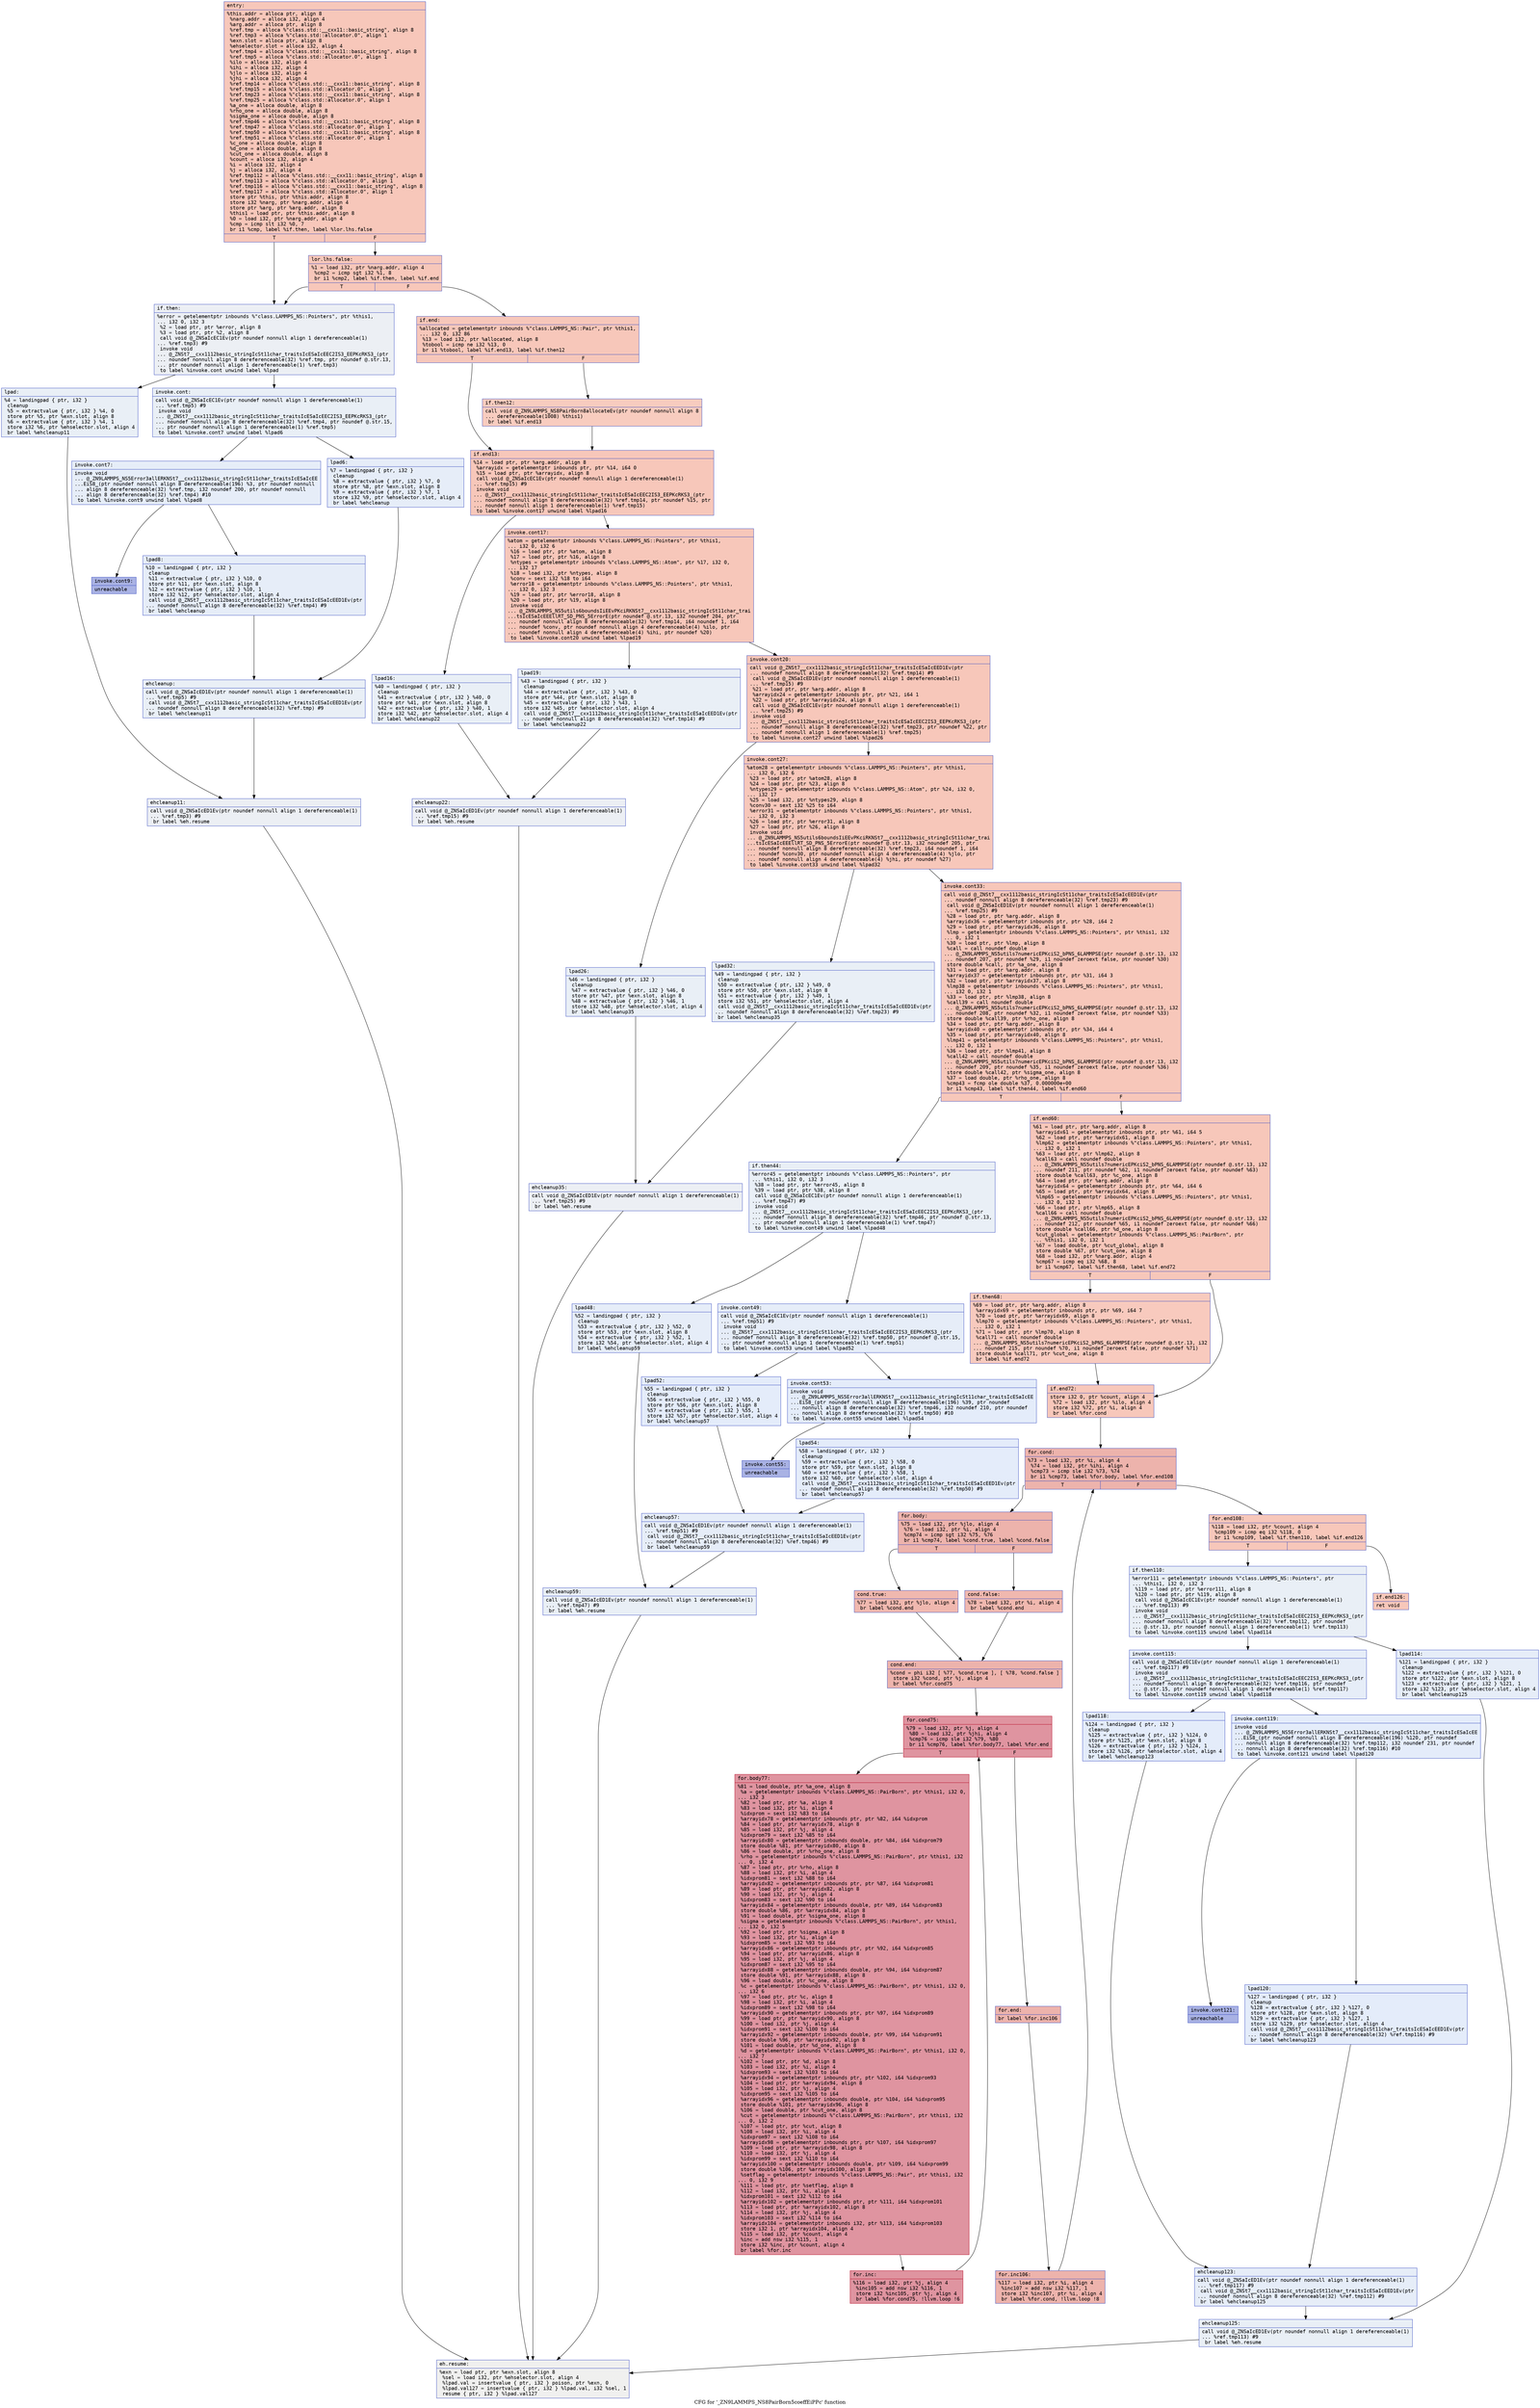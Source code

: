 digraph "CFG for '_ZN9LAMMPS_NS8PairBorn5coeffEiPPc' function" {
	label="CFG for '_ZN9LAMMPS_NS8PairBorn5coeffEiPPc' function";

	Node0x55bd04184df0 [shape=record,color="#3d50c3ff", style=filled, fillcolor="#ec7f6370" fontname="Courier",label="{entry:\l|  %this.addr = alloca ptr, align 8\l  %narg.addr = alloca i32, align 4\l  %arg.addr = alloca ptr, align 8\l  %ref.tmp = alloca %\"class.std::__cxx11::basic_string\", align 8\l  %ref.tmp3 = alloca %\"class.std::allocator.0\", align 1\l  %exn.slot = alloca ptr, align 8\l  %ehselector.slot = alloca i32, align 4\l  %ref.tmp4 = alloca %\"class.std::__cxx11::basic_string\", align 8\l  %ref.tmp5 = alloca %\"class.std::allocator.0\", align 1\l  %ilo = alloca i32, align 4\l  %ihi = alloca i32, align 4\l  %jlo = alloca i32, align 4\l  %jhi = alloca i32, align 4\l  %ref.tmp14 = alloca %\"class.std::__cxx11::basic_string\", align 8\l  %ref.tmp15 = alloca %\"class.std::allocator.0\", align 1\l  %ref.tmp23 = alloca %\"class.std::__cxx11::basic_string\", align 8\l  %ref.tmp25 = alloca %\"class.std::allocator.0\", align 1\l  %a_one = alloca double, align 8\l  %rho_one = alloca double, align 8\l  %sigma_one = alloca double, align 8\l  %ref.tmp46 = alloca %\"class.std::__cxx11::basic_string\", align 8\l  %ref.tmp47 = alloca %\"class.std::allocator.0\", align 1\l  %ref.tmp50 = alloca %\"class.std::__cxx11::basic_string\", align 8\l  %ref.tmp51 = alloca %\"class.std::allocator.0\", align 1\l  %c_one = alloca double, align 8\l  %d_one = alloca double, align 8\l  %cut_one = alloca double, align 8\l  %count = alloca i32, align 4\l  %i = alloca i32, align 4\l  %j = alloca i32, align 4\l  %ref.tmp112 = alloca %\"class.std::__cxx11::basic_string\", align 8\l  %ref.tmp113 = alloca %\"class.std::allocator.0\", align 1\l  %ref.tmp116 = alloca %\"class.std::__cxx11::basic_string\", align 8\l  %ref.tmp117 = alloca %\"class.std::allocator.0\", align 1\l  store ptr %this, ptr %this.addr, align 8\l  store i32 %narg, ptr %narg.addr, align 4\l  store ptr %arg, ptr %arg.addr, align 8\l  %this1 = load ptr, ptr %this.addr, align 8\l  %0 = load i32, ptr %narg.addr, align 4\l  %cmp = icmp slt i32 %0, 7\l  br i1 %cmp, label %if.then, label %lor.lhs.false\l|{<s0>T|<s1>F}}"];
	Node0x55bd04184df0:s0 -> Node0x55bd041869a0[tooltip="entry -> if.then\nProbability 0.00%" ];
	Node0x55bd04184df0:s1 -> Node0x55bd04186a10[tooltip="entry -> lor.lhs.false\nProbability 100.00%" ];
	Node0x55bd04186a10 [shape=record,color="#3d50c3ff", style=filled, fillcolor="#ec7f6370" fontname="Courier",label="{lor.lhs.false:\l|  %1 = load i32, ptr %narg.addr, align 4\l  %cmp2 = icmp sgt i32 %1, 8\l  br i1 %cmp2, label %if.then, label %if.end\l|{<s0>T|<s1>F}}"];
	Node0x55bd04186a10:s0 -> Node0x55bd041869a0[tooltip="lor.lhs.false -> if.then\nProbability 0.00%" ];
	Node0x55bd04186a10:s1 -> Node0x55bd04186c70[tooltip="lor.lhs.false -> if.end\nProbability 100.00%" ];
	Node0x55bd041869a0 [shape=record,color="#3d50c3ff", style=filled, fillcolor="#d4dbe670" fontname="Courier",label="{if.then:\l|  %error = getelementptr inbounds %\"class.LAMMPS_NS::Pointers\", ptr %this1,\l... i32 0, i32 3\l  %2 = load ptr, ptr %error, align 8\l  %3 = load ptr, ptr %2, align 8\l  call void @_ZNSaIcEC1Ev(ptr noundef nonnull align 1 dereferenceable(1)\l... %ref.tmp3) #9\l  invoke void\l... @_ZNSt7__cxx1112basic_stringIcSt11char_traitsIcESaIcEEC2IS3_EEPKcRKS3_(ptr\l... noundef nonnull align 8 dereferenceable(32) %ref.tmp, ptr noundef @.str.13,\l... ptr noundef nonnull align 1 dereferenceable(1) %ref.tmp3)\l          to label %invoke.cont unwind label %lpad\l}"];
	Node0x55bd041869a0 -> Node0x55bd041870f0[tooltip="if.then -> invoke.cont\nProbability 50.00%" ];
	Node0x55bd041869a0 -> Node0x55bd04187170[tooltip="if.then -> lpad\nProbability 50.00%" ];
	Node0x55bd041870f0 [shape=record,color="#3d50c3ff", style=filled, fillcolor="#cedaeb70" fontname="Courier",label="{invoke.cont:\l|  call void @_ZNSaIcEC1Ev(ptr noundef nonnull align 1 dereferenceable(1)\l... %ref.tmp5) #9\l  invoke void\l... @_ZNSt7__cxx1112basic_stringIcSt11char_traitsIcESaIcEEC2IS3_EEPKcRKS3_(ptr\l... noundef nonnull align 8 dereferenceable(32) %ref.tmp4, ptr noundef @.str.15,\l... ptr noundef nonnull align 1 dereferenceable(1) %ref.tmp5)\l          to label %invoke.cont7 unwind label %lpad6\l}"];
	Node0x55bd041870f0 -> Node0x55bd04187490[tooltip="invoke.cont -> invoke.cont7\nProbability 50.00%" ];
	Node0x55bd041870f0 -> Node0x55bd041874e0[tooltip="invoke.cont -> lpad6\nProbability 50.00%" ];
	Node0x55bd04187490 [shape=record,color="#3d50c3ff", style=filled, fillcolor="#c7d7f070" fontname="Courier",label="{invoke.cont7:\l|  invoke void\l... @_ZN9LAMMPS_NS5Error3allERKNSt7__cxx1112basic_stringIcSt11char_traitsIcESaIcEE\l...EiS8_(ptr noundef nonnull align 8 dereferenceable(196) %3, ptr noundef nonnull\l... align 8 dereferenceable(32) %ref.tmp, i32 noundef 200, ptr noundef nonnull\l... align 8 dereferenceable(32) %ref.tmp4) #10\l          to label %invoke.cont9 unwind label %lpad8\l}"];
	Node0x55bd04187490 -> Node0x55bd04187440[tooltip="invoke.cont7 -> invoke.cont9\nProbability 0.00%" ];
	Node0x55bd04187490 -> Node0x55bd04187dc0[tooltip="invoke.cont7 -> lpad8\nProbability 100.00%" ];
	Node0x55bd04187440 [shape=record,color="#3d50c3ff", style=filled, fillcolor="#3d50c370" fontname="Courier",label="{invoke.cont9:\l|  unreachable\l}"];
	Node0x55bd04187170 [shape=record,color="#3d50c3ff", style=filled, fillcolor="#cedaeb70" fontname="Courier",label="{lpad:\l|  %4 = landingpad \{ ptr, i32 \}\l          cleanup\l  %5 = extractvalue \{ ptr, i32 \} %4, 0\l  store ptr %5, ptr %exn.slot, align 8\l  %6 = extractvalue \{ ptr, i32 \} %4, 1\l  store i32 %6, ptr %ehselector.slot, align 4\l  br label %ehcleanup11\l}"];
	Node0x55bd04187170 -> Node0x55bd04188380[tooltip="lpad -> ehcleanup11\nProbability 100.00%" ];
	Node0x55bd041874e0 [shape=record,color="#3d50c3ff", style=filled, fillcolor="#c7d7f070" fontname="Courier",label="{lpad6:\l|  %7 = landingpad \{ ptr, i32 \}\l          cleanup\l  %8 = extractvalue \{ ptr, i32 \} %7, 0\l  store ptr %8, ptr %exn.slot, align 8\l  %9 = extractvalue \{ ptr, i32 \} %7, 1\l  store i32 %9, ptr %ehselector.slot, align 4\l  br label %ehcleanup\l}"];
	Node0x55bd041874e0 -> Node0x55bd041886d0[tooltip="lpad6 -> ehcleanup\nProbability 100.00%" ];
	Node0x55bd04187dc0 [shape=record,color="#3d50c3ff", style=filled, fillcolor="#c7d7f070" fontname="Courier",label="{lpad8:\l|  %10 = landingpad \{ ptr, i32 \}\l          cleanup\l  %11 = extractvalue \{ ptr, i32 \} %10, 0\l  store ptr %11, ptr %exn.slot, align 8\l  %12 = extractvalue \{ ptr, i32 \} %10, 1\l  store i32 %12, ptr %ehselector.slot, align 4\l  call void @_ZNSt7__cxx1112basic_stringIcSt11char_traitsIcESaIcEED1Ev(ptr\l... noundef nonnull align 8 dereferenceable(32) %ref.tmp4) #9\l  br label %ehcleanup\l}"];
	Node0x55bd04187dc0 -> Node0x55bd041886d0[tooltip="lpad8 -> ehcleanup\nProbability 100.00%" ];
	Node0x55bd041886d0 [shape=record,color="#3d50c3ff", style=filled, fillcolor="#cedaeb70" fontname="Courier",label="{ehcleanup:\l|  call void @_ZNSaIcED1Ev(ptr noundef nonnull align 1 dereferenceable(1)\l... %ref.tmp5) #9\l  call void @_ZNSt7__cxx1112basic_stringIcSt11char_traitsIcESaIcEED1Ev(ptr\l... noundef nonnull align 8 dereferenceable(32) %ref.tmp) #9\l  br label %ehcleanup11\l}"];
	Node0x55bd041886d0 -> Node0x55bd04188380[tooltip="ehcleanup -> ehcleanup11\nProbability 100.00%" ];
	Node0x55bd04188380 [shape=record,color="#3d50c3ff", style=filled, fillcolor="#d4dbe670" fontname="Courier",label="{ehcleanup11:\l|  call void @_ZNSaIcED1Ev(ptr noundef nonnull align 1 dereferenceable(1)\l... %ref.tmp3) #9\l  br label %eh.resume\l}"];
	Node0x55bd04188380 -> Node0x55bd04188f80[tooltip="ehcleanup11 -> eh.resume\nProbability 100.00%" ];
	Node0x55bd04186c70 [shape=record,color="#3d50c3ff", style=filled, fillcolor="#ec7f6370" fontname="Courier",label="{if.end:\l|  %allocated = getelementptr inbounds %\"class.LAMMPS_NS::Pair\", ptr %this1,\l... i32 0, i32 86\l  %13 = load i32, ptr %allocated, align 8\l  %tobool = icmp ne i32 %13, 0\l  br i1 %tobool, label %if.end13, label %if.then12\l|{<s0>T|<s1>F}}"];
	Node0x55bd04186c70:s0 -> Node0x55bd04189240[tooltip="if.end -> if.end13\nProbability 62.50%" ];
	Node0x55bd04186c70:s1 -> Node0x55bd041892c0[tooltip="if.end -> if.then12\nProbability 37.50%" ];
	Node0x55bd041892c0 [shape=record,color="#3d50c3ff", style=filled, fillcolor="#f08b6e70" fontname="Courier",label="{if.then12:\l|  call void @_ZN9LAMMPS_NS8PairBorn8allocateEv(ptr noundef nonnull align 8\l... dereferenceable(1008) %this1)\l  br label %if.end13\l}"];
	Node0x55bd041892c0 -> Node0x55bd04189240[tooltip="if.then12 -> if.end13\nProbability 100.00%" ];
	Node0x55bd04189240 [shape=record,color="#3d50c3ff", style=filled, fillcolor="#ec7f6370" fontname="Courier",label="{if.end13:\l|  %14 = load ptr, ptr %arg.addr, align 8\l  %arrayidx = getelementptr inbounds ptr, ptr %14, i64 0\l  %15 = load ptr, ptr %arrayidx, align 8\l  call void @_ZNSaIcEC1Ev(ptr noundef nonnull align 1 dereferenceable(1)\l... %ref.tmp15) #9\l  invoke void\l... @_ZNSt7__cxx1112basic_stringIcSt11char_traitsIcESaIcEEC2IS3_EEPKcRKS3_(ptr\l... noundef nonnull align 8 dereferenceable(32) %ref.tmp14, ptr noundef %15, ptr\l... noundef nonnull align 1 dereferenceable(1) %ref.tmp15)\l          to label %invoke.cont17 unwind label %lpad16\l}"];
	Node0x55bd04189240 -> Node0x55bd041898d0[tooltip="if.end13 -> invoke.cont17\nProbability 100.00%" ];
	Node0x55bd04189240 -> Node0x55bd04189920[tooltip="if.end13 -> lpad16\nProbability 0.00%" ];
	Node0x55bd041898d0 [shape=record,color="#3d50c3ff", style=filled, fillcolor="#ec7f6370" fontname="Courier",label="{invoke.cont17:\l|  %atom = getelementptr inbounds %\"class.LAMMPS_NS::Pointers\", ptr %this1,\l... i32 0, i32 6\l  %16 = load ptr, ptr %atom, align 8\l  %17 = load ptr, ptr %16, align 8\l  %ntypes = getelementptr inbounds %\"class.LAMMPS_NS::Atom\", ptr %17, i32 0,\l... i32 17\l  %18 = load i32, ptr %ntypes, align 8\l  %conv = sext i32 %18 to i64\l  %error18 = getelementptr inbounds %\"class.LAMMPS_NS::Pointers\", ptr %this1,\l... i32 0, i32 3\l  %19 = load ptr, ptr %error18, align 8\l  %20 = load ptr, ptr %19, align 8\l  invoke void\l... @_ZN9LAMMPS_NS5utils6boundsIiEEvPKciRKNSt7__cxx1112basic_stringIcSt11char_trai\l...tsIcESaIcEEEllRT_SD_PNS_5ErrorE(ptr noundef @.str.13, i32 noundef 204, ptr\l... noundef nonnull align 8 dereferenceable(32) %ref.tmp14, i64 noundef 1, i64\l... noundef %conv, ptr noundef nonnull align 4 dereferenceable(4) %ilo, ptr\l... noundef nonnull align 4 dereferenceable(4) %ihi, ptr noundef %20)\l          to label %invoke.cont20 unwind label %lpad19\l}"];
	Node0x55bd041898d0 -> Node0x55bd04189880[tooltip="invoke.cont17 -> invoke.cont20\nProbability 100.00%" ];
	Node0x55bd041898d0 -> Node0x55bd0418a170[tooltip="invoke.cont17 -> lpad19\nProbability 0.00%" ];
	Node0x55bd04189880 [shape=record,color="#3d50c3ff", style=filled, fillcolor="#ec7f6370" fontname="Courier",label="{invoke.cont20:\l|  call void @_ZNSt7__cxx1112basic_stringIcSt11char_traitsIcESaIcEED1Ev(ptr\l... noundef nonnull align 8 dereferenceable(32) %ref.tmp14) #9\l  call void @_ZNSaIcED1Ev(ptr noundef nonnull align 1 dereferenceable(1)\l... %ref.tmp15) #9\l  %21 = load ptr, ptr %arg.addr, align 8\l  %arrayidx24 = getelementptr inbounds ptr, ptr %21, i64 1\l  %22 = load ptr, ptr %arrayidx24, align 8\l  call void @_ZNSaIcEC1Ev(ptr noundef nonnull align 1 dereferenceable(1)\l... %ref.tmp25) #9\l  invoke void\l... @_ZNSt7__cxx1112basic_stringIcSt11char_traitsIcESaIcEEC2IS3_EEPKcRKS3_(ptr\l... noundef nonnull align 8 dereferenceable(32) %ref.tmp23, ptr noundef %22, ptr\l... noundef nonnull align 1 dereferenceable(1) %ref.tmp25)\l          to label %invoke.cont27 unwind label %lpad26\l}"];
	Node0x55bd04189880 -> Node0x55bd0418ab30[tooltip="invoke.cont20 -> invoke.cont27\nProbability 100.00%" ];
	Node0x55bd04189880 -> Node0x55bd0418abb0[tooltip="invoke.cont20 -> lpad26\nProbability 0.00%" ];
	Node0x55bd0418ab30 [shape=record,color="#3d50c3ff", style=filled, fillcolor="#ec7f6370" fontname="Courier",label="{invoke.cont27:\l|  %atom28 = getelementptr inbounds %\"class.LAMMPS_NS::Pointers\", ptr %this1,\l... i32 0, i32 6\l  %23 = load ptr, ptr %atom28, align 8\l  %24 = load ptr, ptr %23, align 8\l  %ntypes29 = getelementptr inbounds %\"class.LAMMPS_NS::Atom\", ptr %24, i32 0,\l... i32 17\l  %25 = load i32, ptr %ntypes29, align 8\l  %conv30 = sext i32 %25 to i64\l  %error31 = getelementptr inbounds %\"class.LAMMPS_NS::Pointers\", ptr %this1,\l... i32 0, i32 3\l  %26 = load ptr, ptr %error31, align 8\l  %27 = load ptr, ptr %26, align 8\l  invoke void\l... @_ZN9LAMMPS_NS5utils6boundsIiEEvPKciRKNSt7__cxx1112basic_stringIcSt11char_trai\l...tsIcESaIcEEEllRT_SD_PNS_5ErrorE(ptr noundef @.str.13, i32 noundef 205, ptr\l... noundef nonnull align 8 dereferenceable(32) %ref.tmp23, i64 noundef 1, i64\l... noundef %conv30, ptr noundef nonnull align 4 dereferenceable(4) %jlo, ptr\l... noundef nonnull align 4 dereferenceable(4) %jhi, ptr noundef %27)\l          to label %invoke.cont33 unwind label %lpad32\l}"];
	Node0x55bd0418ab30 -> Node0x55bd0418aae0[tooltip="invoke.cont27 -> invoke.cont33\nProbability 100.00%" ];
	Node0x55bd0418ab30 -> Node0x55bd0418b470[tooltip="invoke.cont27 -> lpad32\nProbability 0.00%" ];
	Node0x55bd0418aae0 [shape=record,color="#3d50c3ff", style=filled, fillcolor="#ec7f6370" fontname="Courier",label="{invoke.cont33:\l|  call void @_ZNSt7__cxx1112basic_stringIcSt11char_traitsIcESaIcEED1Ev(ptr\l... noundef nonnull align 8 dereferenceable(32) %ref.tmp23) #9\l  call void @_ZNSaIcED1Ev(ptr noundef nonnull align 1 dereferenceable(1)\l... %ref.tmp25) #9\l  %28 = load ptr, ptr %arg.addr, align 8\l  %arrayidx36 = getelementptr inbounds ptr, ptr %28, i64 2\l  %29 = load ptr, ptr %arrayidx36, align 8\l  %lmp = getelementptr inbounds %\"class.LAMMPS_NS::Pointers\", ptr %this1, i32\l... 0, i32 1\l  %30 = load ptr, ptr %lmp, align 8\l  %call = call noundef double\l... @_ZN9LAMMPS_NS5utils7numericEPKciS2_bPNS_6LAMMPSE(ptr noundef @.str.13, i32\l... noundef 207, ptr noundef %29, i1 noundef zeroext false, ptr noundef %30)\l  store double %call, ptr %a_one, align 8\l  %31 = load ptr, ptr %arg.addr, align 8\l  %arrayidx37 = getelementptr inbounds ptr, ptr %31, i64 3\l  %32 = load ptr, ptr %arrayidx37, align 8\l  %lmp38 = getelementptr inbounds %\"class.LAMMPS_NS::Pointers\", ptr %this1,\l... i32 0, i32 1\l  %33 = load ptr, ptr %lmp38, align 8\l  %call39 = call noundef double\l... @_ZN9LAMMPS_NS5utils7numericEPKciS2_bPNS_6LAMMPSE(ptr noundef @.str.13, i32\l... noundef 208, ptr noundef %32, i1 noundef zeroext false, ptr noundef %33)\l  store double %call39, ptr %rho_one, align 8\l  %34 = load ptr, ptr %arg.addr, align 8\l  %arrayidx40 = getelementptr inbounds ptr, ptr %34, i64 4\l  %35 = load ptr, ptr %arrayidx40, align 8\l  %lmp41 = getelementptr inbounds %\"class.LAMMPS_NS::Pointers\", ptr %this1,\l... i32 0, i32 1\l  %36 = load ptr, ptr %lmp41, align 8\l  %call42 = call noundef double\l... @_ZN9LAMMPS_NS5utils7numericEPKciS2_bPNS_6LAMMPSE(ptr noundef @.str.13, i32\l... noundef 209, ptr noundef %35, i1 noundef zeroext false, ptr noundef %36)\l  store double %call42, ptr %sigma_one, align 8\l  %37 = load double, ptr %rho_one, align 8\l  %cmp43 = fcmp ole double %37, 0.000000e+00\l  br i1 %cmp43, label %if.then44, label %if.end60\l|{<s0>T|<s1>F}}"];
	Node0x55bd0418aae0:s0 -> Node0x55bd0418cae0[tooltip="invoke.cont33 -> if.then44\nProbability 0.00%" ];
	Node0x55bd0418aae0:s1 -> Node0x55bd0418cb30[tooltip="invoke.cont33 -> if.end60\nProbability 100.00%" ];
	Node0x55bd0418cae0 [shape=record,color="#3d50c3ff", style=filled, fillcolor="#cedaeb70" fontname="Courier",label="{if.then44:\l|  %error45 = getelementptr inbounds %\"class.LAMMPS_NS::Pointers\", ptr\l... %this1, i32 0, i32 3\l  %38 = load ptr, ptr %error45, align 8\l  %39 = load ptr, ptr %38, align 8\l  call void @_ZNSaIcEC1Ev(ptr noundef nonnull align 1 dereferenceable(1)\l... %ref.tmp47) #9\l  invoke void\l... @_ZNSt7__cxx1112basic_stringIcSt11char_traitsIcESaIcEEC2IS3_EEPKcRKS3_(ptr\l... noundef nonnull align 8 dereferenceable(32) %ref.tmp46, ptr noundef @.str.13,\l... ptr noundef nonnull align 1 dereferenceable(1) %ref.tmp47)\l          to label %invoke.cont49 unwind label %lpad48\l}"];
	Node0x55bd0418cae0 -> Node0x55bd0418d020[tooltip="if.then44 -> invoke.cont49\nProbability 50.00%" ];
	Node0x55bd0418cae0 -> Node0x55bd0418d0a0[tooltip="if.then44 -> lpad48\nProbability 50.00%" ];
	Node0x55bd0418d020 [shape=record,color="#3d50c3ff", style=filled, fillcolor="#c7d7f070" fontname="Courier",label="{invoke.cont49:\l|  call void @_ZNSaIcEC1Ev(ptr noundef nonnull align 1 dereferenceable(1)\l... %ref.tmp51) #9\l  invoke void\l... @_ZNSt7__cxx1112basic_stringIcSt11char_traitsIcESaIcEEC2IS3_EEPKcRKS3_(ptr\l... noundef nonnull align 8 dereferenceable(32) %ref.tmp50, ptr noundef @.str.15,\l... ptr noundef nonnull align 1 dereferenceable(1) %ref.tmp51)\l          to label %invoke.cont53 unwind label %lpad52\l}"];
	Node0x55bd0418d020 -> Node0x55bd0418d420[tooltip="invoke.cont49 -> invoke.cont53\nProbability 50.00%" ];
	Node0x55bd0418d020 -> Node0x55bd0418d470[tooltip="invoke.cont49 -> lpad52\nProbability 50.00%" ];
	Node0x55bd0418d420 [shape=record,color="#3d50c3ff", style=filled, fillcolor="#c1d4f470" fontname="Courier",label="{invoke.cont53:\l|  invoke void\l... @_ZN9LAMMPS_NS5Error3allERKNSt7__cxx1112basic_stringIcSt11char_traitsIcESaIcEE\l...EiS8_(ptr noundef nonnull align 8 dereferenceable(196) %39, ptr noundef\l... nonnull align 8 dereferenceable(32) %ref.tmp46, i32 noundef 210, ptr noundef\l... nonnull align 8 dereferenceable(32) %ref.tmp50) #10\l          to label %invoke.cont55 unwind label %lpad54\l}"];
	Node0x55bd0418d420 -> Node0x55bd0418d3d0[tooltip="invoke.cont53 -> invoke.cont55\nProbability 0.00%" ];
	Node0x55bd0418d420 -> Node0x55bd0418d790[tooltip="invoke.cont53 -> lpad54\nProbability 100.00%" ];
	Node0x55bd0418d3d0 [shape=record,color="#3d50c3ff", style=filled, fillcolor="#3d50c370" fontname="Courier",label="{invoke.cont55:\l|  unreachable\l}"];
	Node0x55bd04189920 [shape=record,color="#3d50c3ff", style=filled, fillcolor="#cedaeb70" fontname="Courier",label="{lpad16:\l|  %40 = landingpad \{ ptr, i32 \}\l          cleanup\l  %41 = extractvalue \{ ptr, i32 \} %40, 0\l  store ptr %41, ptr %exn.slot, align 8\l  %42 = extractvalue \{ ptr, i32 \} %40, 1\l  store i32 %42, ptr %ehselector.slot, align 4\l  br label %ehcleanup22\l}"];
	Node0x55bd04189920 -> Node0x55bd0418dd50[tooltip="lpad16 -> ehcleanup22\nProbability 100.00%" ];
	Node0x55bd0418a170 [shape=record,color="#3d50c3ff", style=filled, fillcolor="#cedaeb70" fontname="Courier",label="{lpad19:\l|  %43 = landingpad \{ ptr, i32 \}\l          cleanup\l  %44 = extractvalue \{ ptr, i32 \} %43, 0\l  store ptr %44, ptr %exn.slot, align 8\l  %45 = extractvalue \{ ptr, i32 \} %43, 1\l  store i32 %45, ptr %ehselector.slot, align 4\l  call void @_ZNSt7__cxx1112basic_stringIcSt11char_traitsIcESaIcEED1Ev(ptr\l... noundef nonnull align 8 dereferenceable(32) %ref.tmp14) #9\l  br label %ehcleanup22\l}"];
	Node0x55bd0418a170 -> Node0x55bd0418dd50[tooltip="lpad19 -> ehcleanup22\nProbability 100.00%" ];
	Node0x55bd0418dd50 [shape=record,color="#3d50c3ff", style=filled, fillcolor="#d4dbe670" fontname="Courier",label="{ehcleanup22:\l|  call void @_ZNSaIcED1Ev(ptr noundef nonnull align 1 dereferenceable(1)\l... %ref.tmp15) #9\l  br label %eh.resume\l}"];
	Node0x55bd0418dd50 -> Node0x55bd04188f80[tooltip="ehcleanup22 -> eh.resume\nProbability 100.00%" ];
	Node0x55bd0418abb0 [shape=record,color="#3d50c3ff", style=filled, fillcolor="#cedaeb70" fontname="Courier",label="{lpad26:\l|  %46 = landingpad \{ ptr, i32 \}\l          cleanup\l  %47 = extractvalue \{ ptr, i32 \} %46, 0\l  store ptr %47, ptr %exn.slot, align 8\l  %48 = extractvalue \{ ptr, i32 \} %46, 1\l  store i32 %48, ptr %ehselector.slot, align 4\l  br label %ehcleanup35\l}"];
	Node0x55bd0418abb0 -> Node0x55bd0418ee30[tooltip="lpad26 -> ehcleanup35\nProbability 100.00%" ];
	Node0x55bd0418b470 [shape=record,color="#3d50c3ff", style=filled, fillcolor="#cedaeb70" fontname="Courier",label="{lpad32:\l|  %49 = landingpad \{ ptr, i32 \}\l          cleanup\l  %50 = extractvalue \{ ptr, i32 \} %49, 0\l  store ptr %50, ptr %exn.slot, align 8\l  %51 = extractvalue \{ ptr, i32 \} %49, 1\l  store i32 %51, ptr %ehselector.slot, align 4\l  call void @_ZNSt7__cxx1112basic_stringIcSt11char_traitsIcESaIcEED1Ev(ptr\l... noundef nonnull align 8 dereferenceable(32) %ref.tmp23) #9\l  br label %ehcleanup35\l}"];
	Node0x55bd0418b470 -> Node0x55bd0418ee30[tooltip="lpad32 -> ehcleanup35\nProbability 100.00%" ];
	Node0x55bd0418ee30 [shape=record,color="#3d50c3ff", style=filled, fillcolor="#d4dbe670" fontname="Courier",label="{ehcleanup35:\l|  call void @_ZNSaIcED1Ev(ptr noundef nonnull align 1 dereferenceable(1)\l... %ref.tmp25) #9\l  br label %eh.resume\l}"];
	Node0x55bd0418ee30 -> Node0x55bd04188f80[tooltip="ehcleanup35 -> eh.resume\nProbability 100.00%" ];
	Node0x55bd0418d0a0 [shape=record,color="#3d50c3ff", style=filled, fillcolor="#c7d7f070" fontname="Courier",label="{lpad48:\l|  %52 = landingpad \{ ptr, i32 \}\l          cleanup\l  %53 = extractvalue \{ ptr, i32 \} %52, 0\l  store ptr %53, ptr %exn.slot, align 8\l  %54 = extractvalue \{ ptr, i32 \} %52, 1\l  store i32 %54, ptr %ehselector.slot, align 4\l  br label %ehcleanup59\l}"];
	Node0x55bd0418d0a0 -> Node0x55bd04187b00[tooltip="lpad48 -> ehcleanup59\nProbability 100.00%" ];
	Node0x55bd0418d470 [shape=record,color="#3d50c3ff", style=filled, fillcolor="#c1d4f470" fontname="Courier",label="{lpad52:\l|  %55 = landingpad \{ ptr, i32 \}\l          cleanup\l  %56 = extractvalue \{ ptr, i32 \} %55, 0\l  store ptr %56, ptr %exn.slot, align 8\l  %57 = extractvalue \{ ptr, i32 \} %55, 1\l  store i32 %57, ptr %ehselector.slot, align 4\l  br label %ehcleanup57\l}"];
	Node0x55bd0418d470 -> Node0x55bd04190090[tooltip="lpad52 -> ehcleanup57\nProbability 100.00%" ];
	Node0x55bd0418d790 [shape=record,color="#3d50c3ff", style=filled, fillcolor="#c1d4f470" fontname="Courier",label="{lpad54:\l|  %58 = landingpad \{ ptr, i32 \}\l          cleanup\l  %59 = extractvalue \{ ptr, i32 \} %58, 0\l  store ptr %59, ptr %exn.slot, align 8\l  %60 = extractvalue \{ ptr, i32 \} %58, 1\l  store i32 %60, ptr %ehselector.slot, align 4\l  call void @_ZNSt7__cxx1112basic_stringIcSt11char_traitsIcESaIcEED1Ev(ptr\l... noundef nonnull align 8 dereferenceable(32) %ref.tmp50) #9\l  br label %ehcleanup57\l}"];
	Node0x55bd0418d790 -> Node0x55bd04190090[tooltip="lpad54 -> ehcleanup57\nProbability 100.00%" ];
	Node0x55bd04190090 [shape=record,color="#3d50c3ff", style=filled, fillcolor="#c7d7f070" fontname="Courier",label="{ehcleanup57:\l|  call void @_ZNSaIcED1Ev(ptr noundef nonnull align 1 dereferenceable(1)\l... %ref.tmp51) #9\l  call void @_ZNSt7__cxx1112basic_stringIcSt11char_traitsIcESaIcEED1Ev(ptr\l... noundef nonnull align 8 dereferenceable(32) %ref.tmp46) #9\l  br label %ehcleanup59\l}"];
	Node0x55bd04190090 -> Node0x55bd04187b00[tooltip="ehcleanup57 -> ehcleanup59\nProbability 100.00%" ];
	Node0x55bd04187b00 [shape=record,color="#3d50c3ff", style=filled, fillcolor="#cedaeb70" fontname="Courier",label="{ehcleanup59:\l|  call void @_ZNSaIcED1Ev(ptr noundef nonnull align 1 dereferenceable(1)\l... %ref.tmp47) #9\l  br label %eh.resume\l}"];
	Node0x55bd04187b00 -> Node0x55bd04188f80[tooltip="ehcleanup59 -> eh.resume\nProbability 100.00%" ];
	Node0x55bd0418cb30 [shape=record,color="#3d50c3ff", style=filled, fillcolor="#ec7f6370" fontname="Courier",label="{if.end60:\l|  %61 = load ptr, ptr %arg.addr, align 8\l  %arrayidx61 = getelementptr inbounds ptr, ptr %61, i64 5\l  %62 = load ptr, ptr %arrayidx61, align 8\l  %lmp62 = getelementptr inbounds %\"class.LAMMPS_NS::Pointers\", ptr %this1,\l... i32 0, i32 1\l  %63 = load ptr, ptr %lmp62, align 8\l  %call63 = call noundef double\l... @_ZN9LAMMPS_NS5utils7numericEPKciS2_bPNS_6LAMMPSE(ptr noundef @.str.13, i32\l... noundef 211, ptr noundef %62, i1 noundef zeroext false, ptr noundef %63)\l  store double %call63, ptr %c_one, align 8\l  %64 = load ptr, ptr %arg.addr, align 8\l  %arrayidx64 = getelementptr inbounds ptr, ptr %64, i64 6\l  %65 = load ptr, ptr %arrayidx64, align 8\l  %lmp65 = getelementptr inbounds %\"class.LAMMPS_NS::Pointers\", ptr %this1,\l... i32 0, i32 1\l  %66 = load ptr, ptr %lmp65, align 8\l  %call66 = call noundef double\l... @_ZN9LAMMPS_NS5utils7numericEPKciS2_bPNS_6LAMMPSE(ptr noundef @.str.13, i32\l... noundef 212, ptr noundef %65, i1 noundef zeroext false, ptr noundef %66)\l  store double %call66, ptr %d_one, align 8\l  %cut_global = getelementptr inbounds %\"class.LAMMPS_NS::PairBorn\", ptr\l... %this1, i32 0, i32 1\l  %67 = load double, ptr %cut_global, align 8\l  store double %67, ptr %cut_one, align 8\l  %68 = load i32, ptr %narg.addr, align 4\l  %cmp67 = icmp eq i32 %68, 8\l  br i1 %cmp67, label %if.then68, label %if.end72\l|{<s0>T|<s1>F}}"];
	Node0x55bd0418cb30:s0 -> Node0x55bd04191820[tooltip="if.end60 -> if.then68\nProbability 50.00%" ];
	Node0x55bd0418cb30:s1 -> Node0x55bd041918a0[tooltip="if.end60 -> if.end72\nProbability 50.00%" ];
	Node0x55bd04191820 [shape=record,color="#3d50c3ff", style=filled, fillcolor="#ef886b70" fontname="Courier",label="{if.then68:\l|  %69 = load ptr, ptr %arg.addr, align 8\l  %arrayidx69 = getelementptr inbounds ptr, ptr %69, i64 7\l  %70 = load ptr, ptr %arrayidx69, align 8\l  %lmp70 = getelementptr inbounds %\"class.LAMMPS_NS::Pointers\", ptr %this1,\l... i32 0, i32 1\l  %71 = load ptr, ptr %lmp70, align 8\l  %call71 = call noundef double\l... @_ZN9LAMMPS_NS5utils7numericEPKciS2_bPNS_6LAMMPSE(ptr noundef @.str.13, i32\l... noundef 215, ptr noundef %70, i1 noundef zeroext false, ptr noundef %71)\l  store double %call71, ptr %cut_one, align 8\l  br label %if.end72\l}"];
	Node0x55bd04191820 -> Node0x55bd041918a0[tooltip="if.then68 -> if.end72\nProbability 100.00%" ];
	Node0x55bd041918a0 [shape=record,color="#3d50c3ff", style=filled, fillcolor="#ec7f6370" fontname="Courier",label="{if.end72:\l|  store i32 0, ptr %count, align 4\l  %72 = load i32, ptr %ilo, align 4\l  store i32 %72, ptr %i, align 4\l  br label %for.cond\l}"];
	Node0x55bd041918a0 -> Node0x55bd04141a50[tooltip="if.end72 -> for.cond\nProbability 100.00%" ];
	Node0x55bd04141a50 [shape=record,color="#3d50c3ff", style=filled, fillcolor="#d6524470" fontname="Courier",label="{for.cond:\l|  %73 = load i32, ptr %i, align 4\l  %74 = load i32, ptr %ihi, align 4\l  %cmp73 = icmp sle i32 %73, %74\l  br i1 %cmp73, label %for.body, label %for.end108\l|{<s0>T|<s1>F}}"];
	Node0x55bd04141a50:s0 -> Node0x55bd04141b10[tooltip="for.cond -> for.body\nProbability 96.88%" ];
	Node0x55bd04141a50:s1 -> Node0x55bd04169550[tooltip="for.cond -> for.end108\nProbability 3.12%" ];
	Node0x55bd04141b10 [shape=record,color="#3d50c3ff", style=filled, fillcolor="#d6524470" fontname="Courier",label="{for.body:\l|  %75 = load i32, ptr %jlo, align 4\l  %76 = load i32, ptr %i, align 4\l  %cmp74 = icmp sgt i32 %75, %76\l  br i1 %cmp74, label %cond.true, label %cond.false\l|{<s0>T|<s1>F}}"];
	Node0x55bd04141b10:s0 -> Node0x55bd04169810[tooltip="for.body -> cond.true\nProbability 50.00%" ];
	Node0x55bd04141b10:s1 -> Node0x55bd04169890[tooltip="for.body -> cond.false\nProbability 50.00%" ];
	Node0x55bd04169810 [shape=record,color="#3d50c3ff", style=filled, fillcolor="#dc5d4a70" fontname="Courier",label="{cond.true:\l|  %77 = load i32, ptr %jlo, align 4\l  br label %cond.end\l}"];
	Node0x55bd04169810 -> Node0x55bd04169a40[tooltip="cond.true -> cond.end\nProbability 100.00%" ];
	Node0x55bd04169890 [shape=record,color="#3d50c3ff", style=filled, fillcolor="#dc5d4a70" fontname="Courier",label="{cond.false:\l|  %78 = load i32, ptr %i, align 4\l  br label %cond.end\l}"];
	Node0x55bd04169890 -> Node0x55bd04169a40[tooltip="cond.false -> cond.end\nProbability 100.00%" ];
	Node0x55bd04169a40 [shape=record,color="#3d50c3ff", style=filled, fillcolor="#d6524470" fontname="Courier",label="{cond.end:\l|  %cond = phi i32 [ %77, %cond.true ], [ %78, %cond.false ]\l  store i32 %cond, ptr %j, align 4\l  br label %for.cond75\l}"];
	Node0x55bd04169a40 -> Node0x55bd04169ce0[tooltip="cond.end -> for.cond75\nProbability 100.00%" ];
	Node0x55bd04169ce0 [shape=record,color="#b70d28ff", style=filled, fillcolor="#b70d2870" fontname="Courier",label="{for.cond75:\l|  %79 = load i32, ptr %j, align 4\l  %80 = load i32, ptr %jhi, align 4\l  %cmp76 = icmp sle i32 %79, %80\l  br i1 %cmp76, label %for.body77, label %for.end\l|{<s0>T|<s1>F}}"];
	Node0x55bd04169ce0:s0 -> Node0x55bd04169f80[tooltip="for.cond75 -> for.body77\nProbability 96.88%" ];
	Node0x55bd04169ce0:s1 -> Node0x55bd0416a000[tooltip="for.cond75 -> for.end\nProbability 3.12%" ];
	Node0x55bd04169f80 [shape=record,color="#b70d28ff", style=filled, fillcolor="#b70d2870" fontname="Courier",label="{for.body77:\l|  %81 = load double, ptr %a_one, align 8\l  %a = getelementptr inbounds %\"class.LAMMPS_NS::PairBorn\", ptr %this1, i32 0,\l... i32 3\l  %82 = load ptr, ptr %a, align 8\l  %83 = load i32, ptr %i, align 4\l  %idxprom = sext i32 %83 to i64\l  %arrayidx78 = getelementptr inbounds ptr, ptr %82, i64 %idxprom\l  %84 = load ptr, ptr %arrayidx78, align 8\l  %85 = load i32, ptr %j, align 4\l  %idxprom79 = sext i32 %85 to i64\l  %arrayidx80 = getelementptr inbounds double, ptr %84, i64 %idxprom79\l  store double %81, ptr %arrayidx80, align 8\l  %86 = load double, ptr %rho_one, align 8\l  %rho = getelementptr inbounds %\"class.LAMMPS_NS::PairBorn\", ptr %this1, i32\l... 0, i32 4\l  %87 = load ptr, ptr %rho, align 8\l  %88 = load i32, ptr %i, align 4\l  %idxprom81 = sext i32 %88 to i64\l  %arrayidx82 = getelementptr inbounds ptr, ptr %87, i64 %idxprom81\l  %89 = load ptr, ptr %arrayidx82, align 8\l  %90 = load i32, ptr %j, align 4\l  %idxprom83 = sext i32 %90 to i64\l  %arrayidx84 = getelementptr inbounds double, ptr %89, i64 %idxprom83\l  store double %86, ptr %arrayidx84, align 8\l  %91 = load double, ptr %sigma_one, align 8\l  %sigma = getelementptr inbounds %\"class.LAMMPS_NS::PairBorn\", ptr %this1,\l... i32 0, i32 5\l  %92 = load ptr, ptr %sigma, align 8\l  %93 = load i32, ptr %i, align 4\l  %idxprom85 = sext i32 %93 to i64\l  %arrayidx86 = getelementptr inbounds ptr, ptr %92, i64 %idxprom85\l  %94 = load ptr, ptr %arrayidx86, align 8\l  %95 = load i32, ptr %j, align 4\l  %idxprom87 = sext i32 %95 to i64\l  %arrayidx88 = getelementptr inbounds double, ptr %94, i64 %idxprom87\l  store double %91, ptr %arrayidx88, align 8\l  %96 = load double, ptr %c_one, align 8\l  %c = getelementptr inbounds %\"class.LAMMPS_NS::PairBorn\", ptr %this1, i32 0,\l... i32 6\l  %97 = load ptr, ptr %c, align 8\l  %98 = load i32, ptr %i, align 4\l  %idxprom89 = sext i32 %98 to i64\l  %arrayidx90 = getelementptr inbounds ptr, ptr %97, i64 %idxprom89\l  %99 = load ptr, ptr %arrayidx90, align 8\l  %100 = load i32, ptr %j, align 4\l  %idxprom91 = sext i32 %100 to i64\l  %arrayidx92 = getelementptr inbounds double, ptr %99, i64 %idxprom91\l  store double %96, ptr %arrayidx92, align 8\l  %101 = load double, ptr %d_one, align 8\l  %d = getelementptr inbounds %\"class.LAMMPS_NS::PairBorn\", ptr %this1, i32 0,\l... i32 7\l  %102 = load ptr, ptr %d, align 8\l  %103 = load i32, ptr %i, align 4\l  %idxprom93 = sext i32 %103 to i64\l  %arrayidx94 = getelementptr inbounds ptr, ptr %102, i64 %idxprom93\l  %104 = load ptr, ptr %arrayidx94, align 8\l  %105 = load i32, ptr %j, align 4\l  %idxprom95 = sext i32 %105 to i64\l  %arrayidx96 = getelementptr inbounds double, ptr %104, i64 %idxprom95\l  store double %101, ptr %arrayidx96, align 8\l  %106 = load double, ptr %cut_one, align 8\l  %cut = getelementptr inbounds %\"class.LAMMPS_NS::PairBorn\", ptr %this1, i32\l... 0, i32 2\l  %107 = load ptr, ptr %cut, align 8\l  %108 = load i32, ptr %i, align 4\l  %idxprom97 = sext i32 %108 to i64\l  %arrayidx98 = getelementptr inbounds ptr, ptr %107, i64 %idxprom97\l  %109 = load ptr, ptr %arrayidx98, align 8\l  %110 = load i32, ptr %j, align 4\l  %idxprom99 = sext i32 %110 to i64\l  %arrayidx100 = getelementptr inbounds double, ptr %109, i64 %idxprom99\l  store double %106, ptr %arrayidx100, align 8\l  %setflag = getelementptr inbounds %\"class.LAMMPS_NS::Pair\", ptr %this1, i32\l... 0, i32 9\l  %111 = load ptr, ptr %setflag, align 8\l  %112 = load i32, ptr %i, align 4\l  %idxprom101 = sext i32 %112 to i64\l  %arrayidx102 = getelementptr inbounds ptr, ptr %111, i64 %idxprom101\l  %113 = load ptr, ptr %arrayidx102, align 8\l  %114 = load i32, ptr %j, align 4\l  %idxprom103 = sext i32 %114 to i64\l  %arrayidx104 = getelementptr inbounds i32, ptr %113, i64 %idxprom103\l  store i32 1, ptr %arrayidx104, align 4\l  %115 = load i32, ptr %count, align 4\l  %inc = add nsw i32 %115, 1\l  store i32 %inc, ptr %count, align 4\l  br label %for.inc\l}"];
	Node0x55bd04169f80 -> Node0x55bd0419b0a0[tooltip="for.body77 -> for.inc\nProbability 100.00%" ];
	Node0x55bd0419b0a0 [shape=record,color="#b70d28ff", style=filled, fillcolor="#b70d2870" fontname="Courier",label="{for.inc:\l|  %116 = load i32, ptr %j, align 4\l  %inc105 = add nsw i32 %116, 1\l  store i32 %inc105, ptr %j, align 4\l  br label %for.cond75, !llvm.loop !6\l}"];
	Node0x55bd0419b0a0 -> Node0x55bd04169ce0[tooltip="for.inc -> for.cond75\nProbability 100.00%" ];
	Node0x55bd0416a000 [shape=record,color="#3d50c3ff", style=filled, fillcolor="#d6524470" fontname="Courier",label="{for.end:\l|  br label %for.inc106\l}"];
	Node0x55bd0416a000 -> Node0x55bd0419b490[tooltip="for.end -> for.inc106\nProbability 100.00%" ];
	Node0x55bd0419b490 [shape=record,color="#3d50c3ff", style=filled, fillcolor="#d6524470" fontname="Courier",label="{for.inc106:\l|  %117 = load i32, ptr %i, align 4\l  %inc107 = add nsw i32 %117, 1\l  store i32 %inc107, ptr %i, align 4\l  br label %for.cond, !llvm.loop !8\l}"];
	Node0x55bd0419b490 -> Node0x55bd04141a50[tooltip="for.inc106 -> for.cond\nProbability 100.00%" ];
	Node0x55bd04169550 [shape=record,color="#3d50c3ff", style=filled, fillcolor="#ec7f6370" fontname="Courier",label="{for.end108:\l|  %118 = load i32, ptr %count, align 4\l  %cmp109 = icmp eq i32 %118, 0\l  br i1 %cmp109, label %if.then110, label %if.end126\l|{<s0>T|<s1>F}}"];
	Node0x55bd04169550:s0 -> Node0x55bd0419ba40[tooltip="for.end108 -> if.then110\nProbability 0.00%" ];
	Node0x55bd04169550:s1 -> Node0x55bd0419bac0[tooltip="for.end108 -> if.end126\nProbability 100.00%" ];
	Node0x55bd0419ba40 [shape=record,color="#3d50c3ff", style=filled, fillcolor="#cedaeb70" fontname="Courier",label="{if.then110:\l|  %error111 = getelementptr inbounds %\"class.LAMMPS_NS::Pointers\", ptr\l... %this1, i32 0, i32 3\l  %119 = load ptr, ptr %error111, align 8\l  %120 = load ptr, ptr %119, align 8\l  call void @_ZNSaIcEC1Ev(ptr noundef nonnull align 1 dereferenceable(1)\l... %ref.tmp113) #9\l  invoke void\l... @_ZNSt7__cxx1112basic_stringIcSt11char_traitsIcESaIcEEC2IS3_EEPKcRKS3_(ptr\l... noundef nonnull align 8 dereferenceable(32) %ref.tmp112, ptr noundef\l... @.str.13, ptr noundef nonnull align 1 dereferenceable(1) %ref.tmp113)\l          to label %invoke.cont115 unwind label %lpad114\l}"];
	Node0x55bd0419ba40 -> Node0x55bd0419bf60[tooltip="if.then110 -> invoke.cont115\nProbability 50.00%" ];
	Node0x55bd0419ba40 -> Node0x55bd0419bfe0[tooltip="if.then110 -> lpad114\nProbability 50.00%" ];
	Node0x55bd0419bf60 [shape=record,color="#3d50c3ff", style=filled, fillcolor="#c7d7f070" fontname="Courier",label="{invoke.cont115:\l|  call void @_ZNSaIcEC1Ev(ptr noundef nonnull align 1 dereferenceable(1)\l... %ref.tmp117) #9\l  invoke void\l... @_ZNSt7__cxx1112basic_stringIcSt11char_traitsIcESaIcEEC2IS3_EEPKcRKS3_(ptr\l... noundef nonnull align 8 dereferenceable(32) %ref.tmp116, ptr noundef\l... @.str.15, ptr noundef nonnull align 1 dereferenceable(1) %ref.tmp117)\l          to label %invoke.cont119 unwind label %lpad118\l}"];
	Node0x55bd0419bf60 -> Node0x55bd0419c300[tooltip="invoke.cont115 -> invoke.cont119\nProbability 50.00%" ];
	Node0x55bd0419bf60 -> Node0x55bd0419c350[tooltip="invoke.cont115 -> lpad118\nProbability 50.00%" ];
	Node0x55bd0419c300 [shape=record,color="#3d50c3ff", style=filled, fillcolor="#c1d4f470" fontname="Courier",label="{invoke.cont119:\l|  invoke void\l... @_ZN9LAMMPS_NS5Error3allERKNSt7__cxx1112basic_stringIcSt11char_traitsIcESaIcEE\l...EiS8_(ptr noundef nonnull align 8 dereferenceable(196) %120, ptr noundef\l... nonnull align 8 dereferenceable(32) %ref.tmp112, i32 noundef 231, ptr noundef\l... nonnull align 8 dereferenceable(32) %ref.tmp116) #10\l          to label %invoke.cont121 unwind label %lpad120\l}"];
	Node0x55bd0419c300 -> Node0x55bd0419c2b0[tooltip="invoke.cont119 -> invoke.cont121\nProbability 0.00%" ];
	Node0x55bd0419c300 -> Node0x55bd0419c670[tooltip="invoke.cont119 -> lpad120\nProbability 100.00%" ];
	Node0x55bd0419c2b0 [shape=record,color="#3d50c3ff", style=filled, fillcolor="#3d50c370" fontname="Courier",label="{invoke.cont121:\l|  unreachable\l}"];
	Node0x55bd0419bfe0 [shape=record,color="#3d50c3ff", style=filled, fillcolor="#c7d7f070" fontname="Courier",label="{lpad114:\l|  %121 = landingpad \{ ptr, i32 \}\l          cleanup\l  %122 = extractvalue \{ ptr, i32 \} %121, 0\l  store ptr %122, ptr %exn.slot, align 8\l  %123 = extractvalue \{ ptr, i32 \} %121, 1\l  store i32 %123, ptr %ehselector.slot, align 4\l  br label %ehcleanup125\l}"];
	Node0x55bd0419bfe0 -> Node0x55bd0419cc30[tooltip="lpad114 -> ehcleanup125\nProbability 100.00%" ];
	Node0x55bd0419c350 [shape=record,color="#3d50c3ff", style=filled, fillcolor="#c1d4f470" fontname="Courier",label="{lpad118:\l|  %124 = landingpad \{ ptr, i32 \}\l          cleanup\l  %125 = extractvalue \{ ptr, i32 \} %124, 0\l  store ptr %125, ptr %exn.slot, align 8\l  %126 = extractvalue \{ ptr, i32 \} %124, 1\l  store i32 %126, ptr %ehselector.slot, align 4\l  br label %ehcleanup123\l}"];
	Node0x55bd0419c350 -> Node0x55bd0419cf80[tooltip="lpad118 -> ehcleanup123\nProbability 100.00%" ];
	Node0x55bd0419c670 [shape=record,color="#3d50c3ff", style=filled, fillcolor="#c1d4f470" fontname="Courier",label="{lpad120:\l|  %127 = landingpad \{ ptr, i32 \}\l          cleanup\l  %128 = extractvalue \{ ptr, i32 \} %127, 0\l  store ptr %128, ptr %exn.slot, align 8\l  %129 = extractvalue \{ ptr, i32 \} %127, 1\l  store i32 %129, ptr %ehselector.slot, align 4\l  call void @_ZNSt7__cxx1112basic_stringIcSt11char_traitsIcESaIcEED1Ev(ptr\l... noundef nonnull align 8 dereferenceable(32) %ref.tmp116) #9\l  br label %ehcleanup123\l}"];
	Node0x55bd0419c670 -> Node0x55bd0419cf80[tooltip="lpad120 -> ehcleanup123\nProbability 100.00%" ];
	Node0x55bd0419cf80 [shape=record,color="#3d50c3ff", style=filled, fillcolor="#c7d7f070" fontname="Courier",label="{ehcleanup123:\l|  call void @_ZNSaIcED1Ev(ptr noundef nonnull align 1 dereferenceable(1)\l... %ref.tmp117) #9\l  call void @_ZNSt7__cxx1112basic_stringIcSt11char_traitsIcESaIcEED1Ev(ptr\l... noundef nonnull align 8 dereferenceable(32) %ref.tmp112) #9\l  br label %ehcleanup125\l}"];
	Node0x55bd0419cf80 -> Node0x55bd0419cc30[tooltip="ehcleanup123 -> ehcleanup125\nProbability 100.00%" ];
	Node0x55bd0419cc30 [shape=record,color="#3d50c3ff", style=filled, fillcolor="#cedaeb70" fontname="Courier",label="{ehcleanup125:\l|  call void @_ZNSaIcED1Ev(ptr noundef nonnull align 1 dereferenceable(1)\l... %ref.tmp113) #9\l  br label %eh.resume\l}"];
	Node0x55bd0419cc30 -> Node0x55bd04188f80[tooltip="ehcleanup125 -> eh.resume\nProbability 100.00%" ];
	Node0x55bd0419bac0 [shape=record,color="#3d50c3ff", style=filled, fillcolor="#ec7f6370" fontname="Courier",label="{if.end126:\l|  ret void\l}"];
	Node0x55bd04188f80 [shape=record,color="#3d50c3ff", style=filled, fillcolor="#dedcdb70" fontname="Courier",label="{eh.resume:\l|  %exn = load ptr, ptr %exn.slot, align 8\l  %sel = load i32, ptr %ehselector.slot, align 4\l  %lpad.val = insertvalue \{ ptr, i32 \} poison, ptr %exn, 0\l  %lpad.val127 = insertvalue \{ ptr, i32 \} %lpad.val, i32 %sel, 1\l  resume \{ ptr, i32 \} %lpad.val127\l}"];
}
